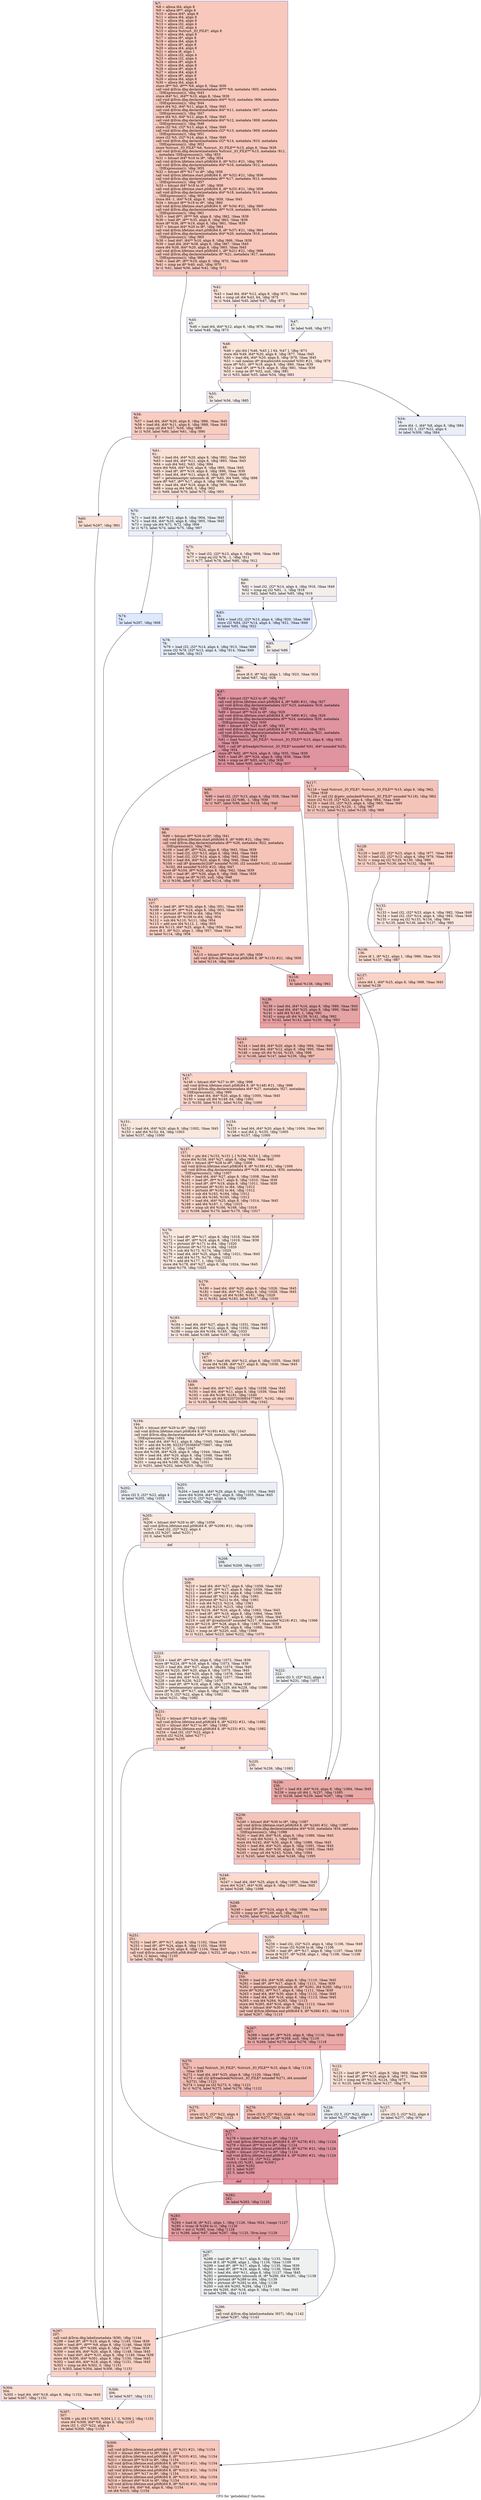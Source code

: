 digraph "CFG for 'getndelim2' function" {
	label="CFG for 'getndelim2' function";

	Node0x10cb920 [shape=record,color="#3d50c3ff", style=filled, fillcolor="#ed836670",label="{%7:\l  %8 = alloca i64, align 8\l  %9 = alloca i8**, align 8\l  %10 = alloca i64*, align 8\l  %11 = alloca i64, align 8\l  %12 = alloca i64, align 8\l  %13 = alloca i32, align 4\l  %14 = alloca i32, align 4\l  %15 = alloca %struct._IO_FILE*, align 8\l  %16 = alloca i64, align 8\l  %17 = alloca i8*, align 8\l  %18 = alloca i64, align 8\l  %19 = alloca i8*, align 8\l  %20 = alloca i64, align 8\l  %21 = alloca i8, align 1\l  %22 = alloca i32, align 4\l  %23 = alloca i32, align 4\l  %24 = alloca i8*, align 8\l  %25 = alloca i64, align 8\l  %26 = alloca i8*, align 8\l  %27 = alloca i64, align 8\l  %28 = alloca i8*, align 8\l  %29 = alloca i64, align 8\l  %30 = alloca i64, align 8\l  store i8** %0, i8*** %9, align 8, !tbaa !839\l  call void @llvm.dbg.declare(metadata i8*** %9, metadata !805, metadata\l... !DIExpression()), !dbg !843\l  store i64* %1, i64** %10, align 8, !tbaa !839\l  call void @llvm.dbg.declare(metadata i64** %10, metadata !806, metadata\l... !DIExpression()), !dbg !844\l  store i64 %2, i64* %11, align 8, !tbaa !845\l  call void @llvm.dbg.declare(metadata i64* %11, metadata !807, metadata\l... !DIExpression()), !dbg !847\l  store i64 %3, i64* %12, align 8, !tbaa !845\l  call void @llvm.dbg.declare(metadata i64* %12, metadata !808, metadata\l... !DIExpression()), !dbg !848\l  store i32 %4, i32* %13, align 4, !tbaa !849\l  call void @llvm.dbg.declare(metadata i32* %13, metadata !809, metadata\l... !DIExpression()), !dbg !851\l  store i32 %5, i32* %14, align 4, !tbaa !849\l  call void @llvm.dbg.declare(metadata i32* %14, metadata !810, metadata\l... !DIExpression()), !dbg !852\l  store %struct._IO_FILE* %6, %struct._IO_FILE** %15, align 8, !tbaa !839\l  call void @llvm.dbg.declare(metadata %struct._IO_FILE** %15, metadata !811,\l... metadata !DIExpression()), !dbg !853\l  %31 = bitcast i64* %16 to i8*, !dbg !854\l  call void @llvm.lifetime.start.p0i8(i64 8, i8* %31) #21, !dbg !854\l  call void @llvm.dbg.declare(metadata i64* %16, metadata !812, metadata\l... !DIExpression()), !dbg !855\l  %32 = bitcast i8** %17 to i8*, !dbg !856\l  call void @llvm.lifetime.start.p0i8(i64 8, i8* %32) #21, !dbg !856\l  call void @llvm.dbg.declare(metadata i8** %17, metadata !813, metadata\l... !DIExpression()), !dbg !857\l  %33 = bitcast i64* %18 to i8*, !dbg !858\l  call void @llvm.lifetime.start.p0i8(i64 8, i8* %33) #21, !dbg !858\l  call void @llvm.dbg.declare(metadata i64* %18, metadata !814, metadata\l... !DIExpression()), !dbg !859\l  store i64 -1, i64* %18, align 8, !dbg !859, !tbaa !845\l  %34 = bitcast i8** %19 to i8*, !dbg !860\l  call void @llvm.lifetime.start.p0i8(i64 8, i8* %34) #21, !dbg !860\l  call void @llvm.dbg.declare(metadata i8** %19, metadata !815, metadata\l... !DIExpression()), !dbg !861\l  %35 = load i8**, i8*** %9, align 8, !dbg !862, !tbaa !839\l  %36 = load i8*, i8** %35, align 8, !dbg !863, !tbaa !839\l  store i8* %36, i8** %19, align 8, !dbg !861, !tbaa !839\l  %37 = bitcast i64* %20 to i8*, !dbg !864\l  call void @llvm.lifetime.start.p0i8(i64 8, i8* %37) #21, !dbg !864\l  call void @llvm.dbg.declare(metadata i64* %20, metadata !816, metadata\l... !DIExpression()), !dbg !865\l  %38 = load i64*, i64** %10, align 8, !dbg !866, !tbaa !839\l  %39 = load i64, i64* %38, align 8, !dbg !867, !tbaa !845\l  store i64 %39, i64* %20, align 8, !dbg !865, !tbaa !845\l  call void @llvm.lifetime.start.p0i8(i64 1, i8* %21) #21, !dbg !868\l  call void @llvm.dbg.declare(metadata i8* %21, metadata !817, metadata\l... !DIExpression()), !dbg !869\l  %40 = load i8*, i8** %19, align 8, !dbg !870, !tbaa !839\l  %41 = icmp ne i8* %40, null, !dbg !870\l  br i1 %41, label %56, label %42, !dbg !872\l|{<s0>T|<s1>F}}"];
	Node0x10cb920:s0 -> Node0x10d1760;
	Node0x10cb920:s1 -> Node0x10cd4b0;
	Node0x10cd4b0 [shape=record,color="#3d50c3ff", style=filled, fillcolor="#f5c1a970",label="{%42:\l42:                                               \l  %43 = load i64, i64* %12, align 8, !dbg !873, !tbaa !845\l  %44 = icmp ult i64 %43, 64, !dbg !875\l  br i1 %44, label %45, label %47, !dbg !873\l|{<s0>T|<s1>F}}"];
	Node0x10cd4b0:s0 -> Node0x10d15d0;
	Node0x10cd4b0:s1 -> Node0x10d1620;
	Node0x10d15d0 [shape=record,color="#3d50c3ff", style=filled, fillcolor="#dedcdb70",label="{%45:\l45:                                               \l  %46 = load i64, i64* %12, align 8, !dbg !876, !tbaa !845\l  br label %48, !dbg !873\l}"];
	Node0x10d15d0 -> Node0x10d1670;
	Node0x10d1620 [shape=record,color="#3d50c3ff", style=filled, fillcolor="#dedcdb70",label="{%47:\l47:                                               \l  br label %48, !dbg !873\l}"];
	Node0x10d1620 -> Node0x10d1670;
	Node0x10d1670 [shape=record,color="#3d50c3ff", style=filled, fillcolor="#f5c1a970",label="{%48:\l48:                                               \l  %49 = phi i64 [ %46, %45 ], [ 64, %47 ], !dbg !873\l  store i64 %49, i64* %20, align 8, !dbg !877, !tbaa !845\l  %50 = load i64, i64* %20, align 8, !dbg !878, !tbaa !845\l  %51 = call noalias i8* @malloc(i64 noundef %50) #21, !dbg !879\l  store i8* %51, i8** %19, align 8, !dbg !880, !tbaa !839\l  %52 = load i8*, i8** %19, align 8, !dbg !881, !tbaa !839\l  %53 = icmp ne i8* %52, null, !dbg !881\l  br i1 %53, label %55, label %54, !dbg !883\l|{<s0>T|<s1>F}}"];
	Node0x10d1670:s0 -> Node0x10d1710;
	Node0x10d1670:s1 -> Node0x10d16c0;
	Node0x10d16c0 [shape=record,color="#3d50c3ff", style=filled, fillcolor="#d1dae970",label="{%54:\l54:                                               \l  store i64 -1, i64* %8, align 8, !dbg !884\l  store i32 1, i32* %22, align 4\l  br label %309, !dbg !884\l}"];
	Node0x10d16c0 -> Node0x10d2c00;
	Node0x10d1710 [shape=record,color="#3d50c3ff", style=filled, fillcolor="#ead5c970",label="{%55:\l55:                                               \l  br label %56, !dbg !885\l}"];
	Node0x10d1710 -> Node0x10d1760;
	Node0x10d1760 [shape=record,color="#3d50c3ff", style=filled, fillcolor="#f2907270",label="{%56:\l56:                                               \l  %57 = load i64, i64* %20, align 8, !dbg !886, !tbaa !845\l  %58 = load i64, i64* %11, align 8, !dbg !888, !tbaa !845\l  %59 = icmp ult i64 %57, %58, !dbg !889\l  br i1 %59, label %60, label %61, !dbg !890\l|{<s0>T|<s1>F}}"];
	Node0x10d1760:s0 -> Node0x10d17b0;
	Node0x10d1760:s1 -> Node0x10d1800;
	Node0x10d17b0 [shape=record,color="#3d50c3ff", style=filled, fillcolor="#f7bca170",label="{%60:\l60:                                               \l  br label %297, !dbg !891\l}"];
	Node0x10d17b0 -> Node0x10d2ac0;
	Node0x10d1800 [shape=record,color="#3d50c3ff", style=filled, fillcolor="#f7bca170",label="{%61:\l61:                                               \l  %62 = load i64, i64* %20, align 8, !dbg !892, !tbaa !845\l  %63 = load i64, i64* %11, align 8, !dbg !893, !tbaa !845\l  %64 = sub i64 %62, %63, !dbg !894\l  store i64 %64, i64* %16, align 8, !dbg !895, !tbaa !845\l  %65 = load i8*, i8** %19, align 8, !dbg !896, !tbaa !839\l  %66 = load i64, i64* %11, align 8, !dbg !897, !tbaa !845\l  %67 = getelementptr inbounds i8, i8* %65, i64 %66, !dbg !898\l  store i8* %67, i8** %17, align 8, !dbg !899, !tbaa !839\l  %68 = load i64, i64* %16, align 8, !dbg !900, !tbaa !845\l  %69 = icmp eq i64 %68, 0, !dbg !902\l  br i1 %69, label %70, label %75, !dbg !903\l|{<s0>T|<s1>F}}"];
	Node0x10d1800:s0 -> Node0x10d1850;
	Node0x10d1800:s1 -> Node0x10d18f0;
	Node0x10d1850 [shape=record,color="#3d50c3ff", style=filled, fillcolor="#d6dce470",label="{%70:\l70:                                               \l  %71 = load i64, i64* %12, align 8, !dbg !904, !tbaa !845\l  %72 = load i64, i64* %20, align 8, !dbg !905, !tbaa !845\l  %73 = icmp ule i64 %71, %72, !dbg !906\l  br i1 %73, label %74, label %75, !dbg !907\l|{<s0>T|<s1>F}}"];
	Node0x10d1850:s0 -> Node0x10d18a0;
	Node0x10d1850:s1 -> Node0x10d18f0;
	Node0x10d18a0 [shape=record,color="#3d50c3ff", style=filled, fillcolor="#b5cdfa70",label="{%74:\l74:                                               \l  br label %297, !dbg !908\l}"];
	Node0x10d18a0 -> Node0x10d2ac0;
	Node0x10d18f0 [shape=record,color="#3d50c3ff", style=filled, fillcolor="#f3c7b170",label="{%75:\l75:                                               \l  %76 = load i32, i32* %13, align 4, !dbg !909, !tbaa !849\l  %77 = icmp eq i32 %76, -1, !dbg !911\l  br i1 %77, label %78, label %80, !dbg !912\l|{<s0>T|<s1>F}}"];
	Node0x10d18f0:s0 -> Node0x10d1940;
	Node0x10d18f0:s1 -> Node0x10d1990;
	Node0x10d1940 [shape=record,color="#3d50c3ff", style=filled, fillcolor="#cbd8ee70",label="{%78:\l78:                                               \l  %79 = load i32, i32* %14, align 4, !dbg !913, !tbaa !849\l  store i32 %79, i32* %13, align 4, !dbg !914, !tbaa !849\l  br label %86, !dbg !915\l}"];
	Node0x10d1940 -> Node0x10d1a80;
	Node0x10d1990 [shape=record,color="#3d50c3ff", style=filled, fillcolor="#e5d8d170",label="{%80:\l80:                                               \l  %81 = load i32, i32* %14, align 4, !dbg !916, !tbaa !849\l  %82 = icmp eq i32 %81, -1, !dbg !918\l  br i1 %82, label %83, label %85, !dbg !919\l|{<s0>T|<s1>F}}"];
	Node0x10d1990:s0 -> Node0x10d19e0;
	Node0x10d1990:s1 -> Node0x10d1a30;
	Node0x10d19e0 [shape=record,color="#3d50c3ff", style=filled, fillcolor="#b5cdfa70",label="{%83:\l83:                                               \l  %84 = load i32, i32* %13, align 4, !dbg !920, !tbaa !849\l  store i32 %84, i32* %14, align 4, !dbg !921, !tbaa !849\l  br label %85, !dbg !922\l}"];
	Node0x10d19e0 -> Node0x10d1a30;
	Node0x10d1a30 [shape=record,color="#3d50c3ff", style=filled, fillcolor="#e5d8d170",label="{%85:\l85:                                               \l  br label %86\l}"];
	Node0x10d1a30 -> Node0x10d1a80;
	Node0x10d1a80 [shape=record,color="#3d50c3ff", style=filled, fillcolor="#f3c7b170",label="{%86:\l86:                                               \l  store i8 0, i8* %21, align 1, !dbg !923, !tbaa !924\l  br label %87, !dbg !926\l}"];
	Node0x10d1a80 -> Node0x10d1ad0;
	Node0x10d1ad0 [shape=record,color="#b70d28ff", style=filled, fillcolor="#b70d2870",label="{%87:\l87:                                               \l  %88 = bitcast i32* %23 to i8*, !dbg !927\l  call void @llvm.lifetime.start.p0i8(i64 4, i8* %88) #21, !dbg !927\l  call void @llvm.dbg.declare(metadata i32* %23, metadata !818, metadata\l... !DIExpression()), !dbg !928\l  %89 = bitcast i8** %24 to i8*, !dbg !929\l  call void @llvm.lifetime.start.p0i8(i64 8, i8* %89) #21, !dbg !929\l  call void @llvm.dbg.declare(metadata i8** %24, metadata !820, metadata\l... !DIExpression()), !dbg !930\l  %90 = bitcast i64* %25 to i8*, !dbg !931\l  call void @llvm.lifetime.start.p0i8(i64 8, i8* %90) #21, !dbg !931\l  call void @llvm.dbg.declare(metadata i64* %25, metadata !821, metadata\l... !DIExpression()), !dbg !932\l  %91 = load %struct._IO_FILE*, %struct._IO_FILE** %15, align 8, !dbg !933,\l... !tbaa !839\l  %92 = call i8* @freadptr(%struct._IO_FILE* noundef %91, i64* noundef %25),\l... !dbg !934\l  store i8* %92, i8** %24, align 8, !dbg !935, !tbaa !839\l  %93 = load i8*, i8** %24, align 8, !dbg !936, !tbaa !839\l  %94 = icmp ne i8* %93, null, !dbg !936\l  br i1 %94, label %95, label %117, !dbg !937\l|{<s0>T|<s1>F}}"];
	Node0x10d1ad0:s0 -> Node0x10d1b20;
	Node0x10d1ad0:s1 -> Node0x10d1cb0;
	Node0x10d1b20 [shape=record,color="#b70d28ff", style=filled, fillcolor="#d24b4070",label="{%95:\l95:                                               \l  %96 = load i32, i32* %13, align 4, !dbg !938, !tbaa !849\l  %97 = icmp ne i32 %96, -1, !dbg !939\l  br i1 %97, label %98, label %116, !dbg !940\l|{<s0>T|<s1>F}}"];
	Node0x10d1b20:s0 -> Node0x10d1b70;
	Node0x10d1b20:s1 -> Node0x10d1c60;
	Node0x10d1b70 [shape=record,color="#3d50c3ff", style=filled, fillcolor="#e8765c70",label="{%98:\l98:                                               \l  %99 = bitcast i8** %26 to i8*, !dbg !941\l  call void @llvm.lifetime.start.p0i8(i64 8, i8* %99) #21, !dbg !941\l  call void @llvm.dbg.declare(metadata i8** %26, metadata !822, metadata\l... !DIExpression()), !dbg !942\l  %100 = load i8*, i8** %24, align 8, !dbg !943, !tbaa !839\l  %101 = load i32, i32* %13, align 4, !dbg !944, !tbaa !849\l  %102 = load i32, i32* %14, align 4, !dbg !945, !tbaa !849\l  %103 = load i64, i64* %25, align 8, !dbg !946, !tbaa !845\l  %104 = call i8* @memchr2(i8* noundef %100, i32 noundef %101, i32 noundef\l... %102, i64 noundef %103) #22, !dbg !947\l  store i8* %104, i8** %26, align 8, !dbg !942, !tbaa !839\l  %105 = load i8*, i8** %26, align 8, !dbg !948, !tbaa !839\l  %106 = icmp ne i8* %105, null, !dbg !948\l  br i1 %106, label %107, label %114, !dbg !950\l|{<s0>T|<s1>F}}"];
	Node0x10d1b70:s0 -> Node0x10d1bc0;
	Node0x10d1b70:s1 -> Node0x10d1c10;
	Node0x10d1bc0 [shape=record,color="#3d50c3ff", style=filled, fillcolor="#f59c7d70",label="{%107:\l107:                                              \l  %108 = load i8*, i8** %26, align 8, !dbg !951, !tbaa !839\l  %109 = load i8*, i8** %24, align 8, !dbg !953, !tbaa !839\l  %110 = ptrtoint i8* %108 to i64, !dbg !954\l  %111 = ptrtoint i8* %109 to i64, !dbg !954\l  %112 = sub i64 %110, %111, !dbg !954\l  %113 = add nsw i64 %112, 1, !dbg !955\l  store i64 %113, i64* %25, align 8, !dbg !956, !tbaa !845\l  store i8 1, i8* %21, align 1, !dbg !957, !tbaa !924\l  br label %114, !dbg !958\l}"];
	Node0x10d1bc0 -> Node0x10d1c10;
	Node0x10d1c10 [shape=record,color="#3d50c3ff", style=filled, fillcolor="#e8765c70",label="{%114:\l114:                                              \l  %115 = bitcast i8** %26 to i8*, !dbg !959\l  call void @llvm.lifetime.end.p0i8(i64 8, i8* %115) #21, !dbg !959\l  br label %116, !dbg !960\l}"];
	Node0x10d1c10 -> Node0x10d1c60;
	Node0x10d1c60 [shape=record,color="#b70d28ff", style=filled, fillcolor="#d24b4070",label="{%116:\l116:                                              \l  br label %138, !dbg !961\l}"];
	Node0x10d1c60 -> Node0x10d1f30;
	Node0x10d1cb0 [shape=record,color="#3d50c3ff", style=filled, fillcolor="#e97a5f70",label="{%117:\l117:                                              \l  %118 = load %struct._IO_FILE*, %struct._IO_FILE** %15, align 8, !dbg !962,\l... !tbaa !839\l  %119 = call i32 @getc_unlocked(%struct._IO_FILE* noundef %118), !dbg !962\l  store i32 %119, i32* %23, align 4, !dbg !964, !tbaa !849\l  %120 = load i32, i32* %23, align 4, !dbg !965, !tbaa !849\l  %121 = icmp eq i32 %120, -1, !dbg !967\l  br i1 %121, label %122, label %128, !dbg !968\l|{<s0>T|<s1>F}}"];
	Node0x10d1cb0:s0 -> Node0x10d1d00;
	Node0x10d1cb0:s1 -> Node0x10d1df0;
	Node0x10d1d00 [shape=record,color="#3d50c3ff", style=filled, fillcolor="#f7bca170",label="{%122:\l122:                                              \l  %123 = load i8*, i8** %17, align 8, !dbg !969, !tbaa !839\l  %124 = load i8*, i8** %19, align 8, !dbg !972, !tbaa !839\l  %125 = icmp eq i8* %123, %124, !dbg !973\l  br i1 %125, label %126, label %127, !dbg !974\l|{<s0>T|<s1>F}}"];
	Node0x10d1d00:s0 -> Node0x10d1d50;
	Node0x10d1d00:s1 -> Node0x10d1da0;
	Node0x10d1d50 [shape=record,color="#3d50c3ff", style=filled, fillcolor="#d6dce470",label="{%126:\l126:                                              \l  store i32 5, i32* %22, align 4\l  br label %277, !dbg !975\l}"];
	Node0x10d1d50 -> Node0x10d2930;
	Node0x10d1da0 [shape=record,color="#3d50c3ff", style=filled, fillcolor="#eed0c070",label="{%127:\l127:                                              \l  store i32 3, i32* %22, align 4\l  br label %277, !dbg !976\l}"];
	Node0x10d1da0 -> Node0x10d2930;
	Node0x10d1df0 [shape=record,color="#3d50c3ff", style=filled, fillcolor="#f59c7d70",label="{%128:\l128:                                              \l  %129 = load i32, i32* %23, align 4, !dbg !977, !tbaa !849\l  %130 = load i32, i32* %13, align 4, !dbg !979, !tbaa !849\l  %131 = icmp eq i32 %129, %130, !dbg !980\l  br i1 %131, label %136, label %132, !dbg !981\l|{<s0>T|<s1>F}}"];
	Node0x10d1df0:s0 -> Node0x10d1e90;
	Node0x10d1df0:s1 -> Node0x10d1e40;
	Node0x10d1e40 [shape=record,color="#3d50c3ff", style=filled, fillcolor="#f3c7b170",label="{%132:\l132:                                              \l  %133 = load i32, i32* %23, align 4, !dbg !982, !tbaa !849\l  %134 = load i32, i32* %14, align 4, !dbg !983, !tbaa !849\l  %135 = icmp eq i32 %133, %134, !dbg !984\l  br i1 %135, label %136, label %137, !dbg !985\l|{<s0>T|<s1>F}}"];
	Node0x10d1e40:s0 -> Node0x10d1e90;
	Node0x10d1e40:s1 -> Node0x10d1ee0;
	Node0x10d1e90 [shape=record,color="#3d50c3ff", style=filled, fillcolor="#f7af9170",label="{%136:\l136:                                              \l  store i8 1, i8* %21, align 1, !dbg !986, !tbaa !924\l  br label %137, !dbg !987\l}"];
	Node0x10d1e90 -> Node0x10d1ee0;
	Node0x10d1ee0 [shape=record,color="#3d50c3ff", style=filled, fillcolor="#f59c7d70",label="{%137:\l137:                                              \l  store i64 1, i64* %25, align 8, !dbg !988, !tbaa !845\l  br label %138\l}"];
	Node0x10d1ee0 -> Node0x10d1f30;
	Node0x10d1f30 [shape=record,color="#b70d28ff", style=filled, fillcolor="#c32e3170",label="{%138:\l138:                                              \l  %139 = load i64, i64* %16, align 8, !dbg !989, !tbaa !845\l  %140 = load i64, i64* %25, align 8, !dbg !990, !tbaa !845\l  %141 = add i64 %140, 1, !dbg !991\l  %142 = icmp ult i64 %139, %141, !dbg !992\l  br i1 %142, label %143, label %236, !dbg !993\l|{<s0>T|<s1>F}}"];
	Node0x10d1f30:s0 -> Node0x10d1f80;
	Node0x10d1f30:s1 -> Node0x10d25c0;
	Node0x10d1f80 [shape=record,color="#3d50c3ff", style=filled, fillcolor="#e5705870",label="{%143:\l143:                                              \l  %144 = load i64, i64* %20, align 8, !dbg !994, !tbaa !845\l  %145 = load i64, i64* %12, align 8, !dbg !995, !tbaa !845\l  %146 = icmp ult i64 %144, %145, !dbg !996\l  br i1 %146, label %147, label %236, !dbg !997\l|{<s0>T|<s1>F}}"];
	Node0x10d1f80:s0 -> Node0x10d1fd0;
	Node0x10d1f80:s1 -> Node0x10d25c0;
	Node0x10d1fd0 [shape=record,color="#3d50c3ff", style=filled, fillcolor="#f6a38570",label="{%147:\l147:                                              \l  %148 = bitcast i64* %27 to i8*, !dbg !998\l  call void @llvm.lifetime.start.p0i8(i64 8, i8* %148) #21, !dbg !998\l  call void @llvm.dbg.declare(metadata i64* %27, metadata !827, metadata\l... !DIExpression()), !dbg !999\l  %149 = load i64, i64* %20, align 8, !dbg !1000, !tbaa !845\l  %150 = icmp ult i64 %149, 64, !dbg !1001\l  br i1 %150, label %151, label %154, !dbg !1000\l|{<s0>T|<s1>F}}"];
	Node0x10d1fd0:s0 -> Node0x10d2020;
	Node0x10d1fd0:s1 -> Node0x10d2070;
	Node0x10d2020 [shape=record,color="#3d50c3ff", style=filled, fillcolor="#f2cab570",label="{%151:\l151:                                              \l  %152 = load i64, i64* %20, align 8, !dbg !1002, !tbaa !845\l  %153 = add i64 %152, 64, !dbg !1003\l  br label %157, !dbg !1000\l}"];
	Node0x10d2020 -> Node0x10d20c0;
	Node0x10d2070 [shape=record,color="#3d50c3ff", style=filled, fillcolor="#f2cab570",label="{%154:\l154:                                              \l  %155 = load i64, i64* %20, align 8, !dbg !1004, !tbaa !845\l  %156 = mul i64 2, %155, !dbg !1005\l  br label %157, !dbg !1000\l}"];
	Node0x10d2070 -> Node0x10d20c0;
	Node0x10d20c0 [shape=record,color="#3d50c3ff", style=filled, fillcolor="#f6a38570",label="{%157:\l157:                                              \l  %158 = phi i64 [ %153, %151 ], [ %156, %154 ], !dbg !1000\l  store i64 %158, i64* %27, align 8, !dbg !999, !tbaa !845\l  %159 = bitcast i8** %28 to i8*, !dbg !1006\l  call void @llvm.lifetime.start.p0i8(i64 8, i8* %159) #21, !dbg !1006\l  call void @llvm.dbg.declare(metadata i8** %28, metadata !830, metadata\l... !DIExpression()), !dbg !1007\l  %160 = load i64, i64* %27, align 8, !dbg !1008, !tbaa !845\l  %161 = load i8*, i8** %17, align 8, !dbg !1010, !tbaa !839\l  %162 = load i8*, i8** %19, align 8, !dbg !1011, !tbaa !839\l  %163 = ptrtoint i8* %161 to i64, !dbg !1012\l  %164 = ptrtoint i8* %162 to i64, !dbg !1012\l  %165 = sub i64 %163, %164, !dbg !1012\l  %166 = sub i64 %160, %165, !dbg !1013\l  %167 = load i64, i64* %25, align 8, !dbg !1014, !tbaa !845\l  %168 = add i64 %167, 1, !dbg !1015\l  %169 = icmp ult i64 %166, %168, !dbg !1016\l  br i1 %169, label %170, label %179, !dbg !1017\l|{<s0>T|<s1>F}}"];
	Node0x10d20c0:s0 -> Node0x10d2110;
	Node0x10d20c0:s1 -> Node0x10d2160;
	Node0x10d2110 [shape=record,color="#3d50c3ff", style=filled, fillcolor="#f2cab570",label="{%170:\l170:                                              \l  %171 = load i8*, i8** %17, align 8, !dbg !1018, !tbaa !839\l  %172 = load i8*, i8** %19, align 8, !dbg !1019, !tbaa !839\l  %173 = ptrtoint i8* %171 to i64, !dbg !1020\l  %174 = ptrtoint i8* %172 to i64, !dbg !1020\l  %175 = sub i64 %173, %174, !dbg !1020\l  %176 = load i64, i64* %25, align 8, !dbg !1021, !tbaa !845\l  %177 = add i64 %175, %176, !dbg !1022\l  %178 = add i64 %177, 1, !dbg !1023\l  store i64 %178, i64* %27, align 8, !dbg !1024, !tbaa !845\l  br label %179, !dbg !1025\l}"];
	Node0x10d2110 -> Node0x10d2160;
	Node0x10d2160 [shape=record,color="#3d50c3ff", style=filled, fillcolor="#f6a38570",label="{%179:\l179:                                              \l  %180 = load i64, i64* %20, align 8, !dbg !1026, !tbaa !845\l  %181 = load i64, i64* %27, align 8, !dbg !1028, !tbaa !845\l  %182 = icmp ult i64 %180, %181, !dbg !1029\l  br i1 %182, label %183, label %187, !dbg !1030\l|{<s0>T|<s1>F}}"];
	Node0x10d2160:s0 -> Node0x10d21b0;
	Node0x10d2160:s1 -> Node0x10d2200;
	Node0x10d21b0 [shape=record,color="#3d50c3ff", style=filled, fillcolor="#f2cab570",label="{%183:\l183:                                              \l  %184 = load i64, i64* %27, align 8, !dbg !1031, !tbaa !845\l  %185 = load i64, i64* %12, align 8, !dbg !1032, !tbaa !845\l  %186 = icmp ule i64 %184, %185, !dbg !1033\l  br i1 %186, label %189, label %187, !dbg !1034\l|{<s0>T|<s1>F}}"];
	Node0x10d21b0:s0 -> Node0x10d2250;
	Node0x10d21b0:s1 -> Node0x10d2200;
	Node0x10d2200 [shape=record,color="#3d50c3ff", style=filled, fillcolor="#f7b59970",label="{%187:\l187:                                              \l  %188 = load i64, i64* %12, align 8, !dbg !1035, !tbaa !845\l  store i64 %188, i64* %27, align 8, !dbg !1036, !tbaa !845\l  br label %189, !dbg !1037\l}"];
	Node0x10d2200 -> Node0x10d2250;
	Node0x10d2250 [shape=record,color="#3d50c3ff", style=filled, fillcolor="#f6a38570",label="{%189:\l189:                                              \l  %190 = load i64, i64* %27, align 8, !dbg !1038, !tbaa !845\l  %191 = load i64, i64* %11, align 8, !dbg !1039, !tbaa !845\l  %192 = sub i64 %190, %191, !dbg !1040\l  %193 = icmp ult i64 9223372036854775807, %192, !dbg !1041\l  br i1 %193, label %194, label %209, !dbg !1042\l|{<s0>T|<s1>F}}"];
	Node0x10d2250:s0 -> Node0x10d22a0;
	Node0x10d2250:s1 -> Node0x10d2430;
	Node0x10d22a0 [shape=record,color="#3d50c3ff", style=filled, fillcolor="#f2cab570",label="{%194:\l194:                                              \l  %195 = bitcast i64* %29 to i8*, !dbg !1043\l  call void @llvm.lifetime.start.p0i8(i64 8, i8* %195) #21, !dbg !1043\l  call void @llvm.dbg.declare(metadata i64* %29, metadata !831, metadata\l... !DIExpression()), !dbg !1044\l  %196 = load i64, i64* %11, align 8, !dbg !1045, !tbaa !845\l  %197 = add i64 %196, 9223372036854775807, !dbg !1046\l  %198 = add i64 %197, 1, !dbg !1047\l  store i64 %198, i64* %29, align 8, !dbg !1044, !tbaa !845\l  %199 = load i64, i64* %20, align 8, !dbg !1048, !tbaa !845\l  %200 = load i64, i64* %29, align 8, !dbg !1050, !tbaa !845\l  %201 = icmp eq i64 %199, %200, !dbg !1051\l  br i1 %201, label %202, label %203, !dbg !1052\l|{<s0>T|<s1>F}}"];
	Node0x10d22a0:s0 -> Node0x10d22f0;
	Node0x10d22a0:s1 -> Node0x10d2340;
	Node0x10d22f0 [shape=record,color="#3d50c3ff", style=filled, fillcolor="#d6dce470",label="{%202:\l202:                                              \l  store i32 5, i32* %22, align 4\l  br label %205, !dbg !1053\l}"];
	Node0x10d22f0 -> Node0x10d2390;
	Node0x10d2340 [shape=record,color="#3d50c3ff", style=filled, fillcolor="#d6dce470",label="{%203:\l203:                                              \l  %204 = load i64, i64* %29, align 8, !dbg !1054, !tbaa !845\l  store i64 %204, i64* %27, align 8, !dbg !1055, !tbaa !845\l  store i32 0, i32* %22, align 4, !dbg !1056\l  br label %205, !dbg !1056\l}"];
	Node0x10d2340 -> Node0x10d2390;
	Node0x10d2390 [shape=record,color="#3d50c3ff", style=filled, fillcolor="#f2cab570",label="{%205:\l205:                                              \l  %206 = bitcast i64* %29 to i8*, !dbg !1056\l  call void @llvm.lifetime.end.p0i8(i64 8, i8* %206) #21, !dbg !1056\l  %207 = load i32, i32* %22, align 4\l  switch i32 %207, label %231 [\l    i32 0, label %208\l  ]\l|{<s0>def|<s1>0}}"];
	Node0x10d2390:s0 -> Node0x10d2520;
	Node0x10d2390:s1 -> Node0x10d23e0;
	Node0x10d23e0 [shape=record,color="#3d50c3ff", style=filled, fillcolor="#d6dce470",label="{%208:\l208:                                              \l  br label %209, !dbg !1057\l}"];
	Node0x10d23e0 -> Node0x10d2430;
	Node0x10d2430 [shape=record,color="#3d50c3ff", style=filled, fillcolor="#f7b59970",label="{%209:\l209:                                              \l  %210 = load i64, i64* %27, align 8, !dbg !1058, !tbaa !845\l  %211 = load i8*, i8** %17, align 8, !dbg !1059, !tbaa !839\l  %212 = load i8*, i8** %19, align 8, !dbg !1060, !tbaa !839\l  %213 = ptrtoint i8* %211 to i64, !dbg !1061\l  %214 = ptrtoint i8* %212 to i64, !dbg !1061\l  %215 = sub i64 %213, %214, !dbg !1061\l  %216 = sub i64 %210, %215, !dbg !1062\l  store i64 %216, i64* %16, align 8, !dbg !1063, !tbaa !845\l  %217 = load i8*, i8** %19, align 8, !dbg !1064, !tbaa !839\l  %218 = load i64, i64* %27, align 8, !dbg !1065, !tbaa !845\l  %219 = call i8* @realloc(i8* noundef %217, i64 noundef %218) #21, !dbg !1066\l  store i8* %219, i8** %28, align 8, !dbg !1067, !tbaa !839\l  %220 = load i8*, i8** %28, align 8, !dbg !1068, !tbaa !839\l  %221 = icmp ne i8* %220, null, !dbg !1068\l  br i1 %221, label %223, label %222, !dbg !1070\l|{<s0>T|<s1>F}}"];
	Node0x10d2430:s0 -> Node0x10d24d0;
	Node0x10d2430:s1 -> Node0x10d2480;
	Node0x10d2480 [shape=record,color="#3d50c3ff", style=filled, fillcolor="#dbdcde70",label="{%222:\l222:                                              \l  store i32 5, i32* %22, align 4\l  br label %231, !dbg !1071\l}"];
	Node0x10d2480 -> Node0x10d2520;
	Node0x10d24d0 [shape=record,color="#3d50c3ff", style=filled, fillcolor="#f1ccb870",label="{%223:\l223:                                              \l  %224 = load i8*, i8** %28, align 8, !dbg !1072, !tbaa !839\l  store i8* %224, i8** %19, align 8, !dbg !1073, !tbaa !839\l  %225 = load i64, i64* %27, align 8, !dbg !1074, !tbaa !845\l  store i64 %225, i64* %20, align 8, !dbg !1075, !tbaa !845\l  %226 = load i64, i64* %20, align 8, !dbg !1076, !tbaa !845\l  %227 = load i64, i64* %16, align 8, !dbg !1077, !tbaa !845\l  %228 = sub i64 %226, %227, !dbg !1078\l  %229 = load i8*, i8** %19, align 8, !dbg !1079, !tbaa !839\l  %230 = getelementptr inbounds i8, i8* %229, i64 %228, !dbg !1080\l  store i8* %230, i8** %17, align 8, !dbg !1081, !tbaa !839\l  store i32 0, i32* %22, align 4, !dbg !1082\l  br label %231, !dbg !1082\l}"];
	Node0x10d24d0 -> Node0x10d2520;
	Node0x10d2520 [shape=record,color="#3d50c3ff", style=filled, fillcolor="#f6a38570",label="{%231:\l231:                                              \l  %232 = bitcast i8** %28 to i8*, !dbg !1082\l  call void @llvm.lifetime.end.p0i8(i64 8, i8* %232) #21, !dbg !1082\l  %233 = bitcast i64* %27 to i8*, !dbg !1082\l  call void @llvm.lifetime.end.p0i8(i64 8, i8* %233) #21, !dbg !1082\l  %234 = load i32, i32* %22, align 4\l  switch i32 %234, label %277 [\l    i32 0, label %235\l  ]\l|{<s0>def|<s1>0}}"];
	Node0x10d2520:s0 -> Node0x10d2930;
	Node0x10d2520:s1 -> Node0x10d2570;
	Node0x10d2570 [shape=record,color="#3d50c3ff", style=filled, fillcolor="#f2cab570",label="{%235:\l235:                                              \l  br label %236, !dbg !1083\l}"];
	Node0x10d2570 -> Node0x10d25c0;
	Node0x10d25c0 [shape=record,color="#b70d28ff", style=filled, fillcolor="#ca3b3770",label="{%236:\l236:                                              \l  %237 = load i64, i64* %16, align 8, !dbg !1084, !tbaa !845\l  %238 = icmp ult i64 1, %237, !dbg !1085\l  br i1 %238, label %239, label %267, !dbg !1086\l|{<s0>T|<s1>F}}"];
	Node0x10d25c0:s0 -> Node0x10d2610;
	Node0x10d25c0:s1 -> Node0x10d27f0;
	Node0x10d2610 [shape=record,color="#3d50c3ff", style=filled, fillcolor="#e97a5f70",label="{%239:\l239:                                              \l  %240 = bitcast i64* %30 to i8*, !dbg !1087\l  call void @llvm.lifetime.start.p0i8(i64 8, i8* %240) #21, !dbg !1087\l  call void @llvm.dbg.declare(metadata i64* %30, metadata !834, metadata\l... !DIExpression()), !dbg !1088\l  %241 = load i64, i64* %16, align 8, !dbg !1089, !tbaa !845\l  %242 = sub i64 %241, 1, !dbg !1090\l  store i64 %242, i64* %30, align 8, !dbg !1088, !tbaa !845\l  %243 = load i64, i64* %25, align 8, !dbg !1091, !tbaa !845\l  %244 = load i64, i64* %30, align 8, !dbg !1093, !tbaa !845\l  %245 = icmp ult i64 %243, %244, !dbg !1094\l  br i1 %245, label %246, label %248, !dbg !1095\l|{<s0>T|<s1>F}}"];
	Node0x10d2610:s0 -> Node0x10d2660;
	Node0x10d2610:s1 -> Node0x10d26b0;
	Node0x10d2660 [shape=record,color="#3d50c3ff", style=filled, fillcolor="#f7ac8e70",label="{%246:\l246:                                              \l  %247 = load i64, i64* %25, align 8, !dbg !1096, !tbaa !845\l  store i64 %247, i64* %30, align 8, !dbg !1097, !tbaa !845\l  br label %248, !dbg !1098\l}"];
	Node0x10d2660 -> Node0x10d26b0;
	Node0x10d26b0 [shape=record,color="#3d50c3ff", style=filled, fillcolor="#e97a5f70",label="{%248:\l248:                                              \l  %249 = load i8*, i8** %24, align 8, !dbg !1099, !tbaa !839\l  %250 = icmp ne i8* %249, null, !dbg !1099\l  br i1 %250, label %251, label %255, !dbg !1101\l|{<s0>T|<s1>F}}"];
	Node0x10d26b0:s0 -> Node0x10d2700;
	Node0x10d26b0:s1 -> Node0x10d2750;
	Node0x10d2700 [shape=record,color="#3d50c3ff", style=filled, fillcolor="#f59c7d70",label="{%251:\l251:                                              \l  %252 = load i8*, i8** %17, align 8, !dbg !1102, !tbaa !839\l  %253 = load i8*, i8** %24, align 8, !dbg !1103, !tbaa !839\l  %254 = load i64, i64* %30, align 8, !dbg !1104, !tbaa !845\l  call void @llvm.memcpy.p0i8.p0i8.i64(i8* align 1 %252, i8* align 1 %253, i64\l... %254, i1 false), !dbg !1105\l  br label %259, !dbg !1105\l}"];
	Node0x10d2700 -> Node0x10d27a0;
	Node0x10d2750 [shape=record,color="#3d50c3ff", style=filled, fillcolor="#f7bca170",label="{%255:\l255:                                              \l  %256 = load i32, i32* %23, align 4, !dbg !1106, !tbaa !849\l  %257 = trunc i32 %256 to i8, !dbg !1106\l  %258 = load i8*, i8** %17, align 8, !dbg !1107, !tbaa !839\l  store i8 %257, i8* %258, align 1, !dbg !1108, !tbaa !1109\l  br label %259\l}"];
	Node0x10d2750 -> Node0x10d27a0;
	Node0x10d27a0 [shape=record,color="#3d50c3ff", style=filled, fillcolor="#e97a5f70",label="{%259:\l259:                                              \l  %260 = load i64, i64* %30, align 8, !dbg !1110, !tbaa !845\l  %261 = load i8*, i8** %17, align 8, !dbg !1111, !tbaa !839\l  %262 = getelementptr inbounds i8, i8* %261, i64 %260, !dbg !1111\l  store i8* %262, i8** %17, align 8, !dbg !1111, !tbaa !839\l  %263 = load i64, i64* %30, align 8, !dbg !1112, !tbaa !845\l  %264 = load i64, i64* %16, align 8, !dbg !1113, !tbaa !845\l  %265 = sub i64 %264, %263, !dbg !1113\l  store i64 %265, i64* %16, align 8, !dbg !1113, !tbaa !845\l  %266 = bitcast i64* %30 to i8*, !dbg !1114\l  call void @llvm.lifetime.end.p0i8(i64 8, i8* %266) #21, !dbg !1114\l  br label %267, !dbg !1115\l}"];
	Node0x10d27a0 -> Node0x10d27f0;
	Node0x10d27f0 [shape=record,color="#b70d28ff", style=filled, fillcolor="#ca3b3770",label="{%267:\l267:                                              \l  %268 = load i8*, i8** %24, align 8, !dbg !1116, !tbaa !839\l  %269 = icmp ne i8* %268, null, !dbg !1116\l  br i1 %269, label %270, label %276, !dbg !1118\l|{<s0>T|<s1>F}}"];
	Node0x10d27f0:s0 -> Node0x10d2840;
	Node0x10d27f0:s1 -> Node0x10d28e0;
	Node0x10d2840 [shape=record,color="#3d50c3ff", style=filled, fillcolor="#e1675170",label="{%270:\l270:                                              \l  %271 = load %struct._IO_FILE*, %struct._IO_FILE** %15, align 8, !dbg !1119,\l... !tbaa !839\l  %272 = load i64, i64* %25, align 8, !dbg !1120, !tbaa !845\l  %273 = call i32 @freadseek(%struct._IO_FILE* noundef %271, i64 noundef\l... %272), !dbg !1121\l  %274 = icmp ne i32 %273, 0, !dbg !1121\l  br i1 %274, label %275, label %276, !dbg !1122\l|{<s0>T|<s1>F}}"];
	Node0x10d2840:s0 -> Node0x10d2890;
	Node0x10d2840:s1 -> Node0x10d28e0;
	Node0x10d2890 [shape=record,color="#3d50c3ff", style=filled, fillcolor="#f08b6e70",label="{%275:\l275:                                              \l  store i32 5, i32* %22, align 4\l  br label %277, !dbg !1123\l}"];
	Node0x10d2890 -> Node0x10d2930;
	Node0x10d28e0 [shape=record,color="#3d50c3ff", style=filled, fillcolor="#e36c5570",label="{%276:\l276:                                              \l  store i32 0, i32* %22, align 4, !dbg !1124\l  br label %277, !dbg !1124\l}"];
	Node0x10d28e0 -> Node0x10d2930;
	Node0x10d2930 [shape=record,color="#b70d28ff", style=filled, fillcolor="#b70d2870",label="{%277:\l277:                                              \l  %278 = bitcast i64* %25 to i8*, !dbg !1124\l  call void @llvm.lifetime.end.p0i8(i64 8, i8* %278) #21, !dbg !1124\l  %279 = bitcast i8** %24 to i8*, !dbg !1124\l  call void @llvm.lifetime.end.p0i8(i64 8, i8* %279) #21, !dbg !1124\l  %280 = bitcast i32* %23 to i8*, !dbg !1124\l  call void @llvm.lifetime.end.p0i8(i64 4, i8* %280) #21, !dbg !1124\l  %281 = load i32, i32* %22, align 4\l  switch i32 %281, label %309 [\l    i32 0, label %282\l    i32 3, label %287\l    i32 5, label %296\l  ]\l|{<s0>def|<s1>0|<s2>3|<s3>5}}"];
	Node0x10d2930:s0 -> Node0x10d2c00;
	Node0x10d2930:s1 -> Node0x10d2980;
	Node0x10d2930:s2 -> Node0x10d2a20;
	Node0x10d2930:s3 -> Node0x10d2a70;
	Node0x10d2980 [shape=record,color="#b70d28ff", style=filled, fillcolor="#be242e70",label="{%282:\l282:                                              \l  br label %283, !dbg !1125\l}"];
	Node0x10d2980 -> Node0x10d29d0;
	Node0x10d29d0 [shape=record,color="#b70d28ff", style=filled, fillcolor="#be242e70",label="{%283:\l283:                                              \l  %284 = load i8, i8* %21, align 1, !dbg !1126, !tbaa !924, !range !1127\l  %285 = trunc i8 %284 to i1, !dbg !1126\l  %286 = xor i1 %285, true, !dbg !1128\l  br i1 %286, label %87, label %287, !dbg !1125, !llvm.loop !1129\l|{<s0>T|<s1>F}}"];
	Node0x10d29d0:s0 -> Node0x10d1ad0;
	Node0x10d29d0:s1 -> Node0x10d2a20;
	Node0x10d2a20 [shape=record,color="#3d50c3ff", style=filled, fillcolor="#dbdcde70",label="{%287:\l287:                                              \l  %288 = load i8*, i8** %17, align 8, !dbg !1133, !tbaa !839\l  store i8 0, i8* %288, align 1, !dbg !1134, !tbaa !1109\l  %289 = load i8*, i8** %17, align 8, !dbg !1135, !tbaa !839\l  %290 = load i8*, i8** %19, align 8, !dbg !1136, !tbaa !839\l  %291 = load i64, i64* %11, align 8, !dbg !1137, !tbaa !845\l  %292 = getelementptr inbounds i8, i8* %290, i64 %291, !dbg !1138\l  %293 = ptrtoint i8* %289 to i64, !dbg !1139\l  %294 = ptrtoint i8* %292 to i64, !dbg !1139\l  %295 = sub i64 %293, %294, !dbg !1139\l  store i64 %295, i64* %18, align 8, !dbg !1140, !tbaa !845\l  br label %296, !dbg !1141\l}"];
	Node0x10d2a20 -> Node0x10d2a70;
	Node0x10d2a70 [shape=record,color="#3d50c3ff", style=filled, fillcolor="#ecd3c570",label="{%296:\l296:                                              \l  call void @llvm.dbg.label(metadata !837), !dbg !1142\l  br label %297, !dbg !1143\l}"];
	Node0x10d2a70 -> Node0x10d2ac0;
	Node0x10d2ac0 [shape=record,color="#3d50c3ff", style=filled, fillcolor="#f4987a70",label="{%297:\l297:                                              \l  call void @llvm.dbg.label(metadata !838), !dbg !1144\l  %298 = load i8*, i8** %19, align 8, !dbg !1145, !tbaa !839\l  %299 = load i8**, i8*** %9, align 8, !dbg !1146, !tbaa !839\l  store i8* %298, i8** %299, align 8, !dbg !1147, !tbaa !839\l  %300 = load i64, i64* %20, align 8, !dbg !1148, !tbaa !845\l  %301 = load i64*, i64** %10, align 8, !dbg !1149, !tbaa !839\l  store i64 %300, i64* %301, align 8, !dbg !1150, !tbaa !845\l  %302 = load i64, i64* %18, align 8, !dbg !1151, !tbaa !845\l  %303 = icmp ne i64 %302, 0, !dbg !1151\l  br i1 %303, label %304, label %306, !dbg !1151\l|{<s0>T|<s1>F}}"];
	Node0x10d2ac0:s0 -> Node0x10d2b10;
	Node0x10d2ac0:s1 -> Node0x10d2b60;
	Node0x10d2b10 [shape=record,color="#3d50c3ff", style=filled, fillcolor="#f7b59970",label="{%304:\l304:                                              \l  %305 = load i64, i64* %18, align 8, !dbg !1152, !tbaa !845\l  br label %307, !dbg !1151\l}"];
	Node0x10d2b10 -> Node0x10d2bb0;
	Node0x10d2b60 [shape=record,color="#3d50c3ff", style=filled, fillcolor="#efcebd70",label="{%306:\l306:                                              \l  br label %307, !dbg !1151\l}"];
	Node0x10d2b60 -> Node0x10d2bb0;
	Node0x10d2bb0 [shape=record,color="#3d50c3ff", style=filled, fillcolor="#f4987a70",label="{%307:\l307:                                              \l  %308 = phi i64 [ %305, %304 ], [ -1, %306 ], !dbg !1151\l  store i64 %308, i64* %8, align 8, !dbg !1153\l  store i32 1, i32* %22, align 4\l  br label %309, !dbg !1153\l}"];
	Node0x10d2bb0 -> Node0x10d2c00;
	Node0x10d2c00 [shape=record,color="#3d50c3ff", style=filled, fillcolor="#ed836670",label="{%309:\l309:                                              \l  call void @llvm.lifetime.end.p0i8(i64 1, i8* %21) #21, !dbg !1154\l  %310 = bitcast i64* %20 to i8*, !dbg !1154\l  call void @llvm.lifetime.end.p0i8(i64 8, i8* %310) #21, !dbg !1154\l  %311 = bitcast i8** %19 to i8*, !dbg !1154\l  call void @llvm.lifetime.end.p0i8(i64 8, i8* %311) #21, !dbg !1154\l  %312 = bitcast i64* %18 to i8*, !dbg !1154\l  call void @llvm.lifetime.end.p0i8(i64 8, i8* %312) #21, !dbg !1154\l  %313 = bitcast i8** %17 to i8*, !dbg !1154\l  call void @llvm.lifetime.end.p0i8(i64 8, i8* %313) #21, !dbg !1154\l  %314 = bitcast i64* %16 to i8*, !dbg !1154\l  call void @llvm.lifetime.end.p0i8(i64 8, i8* %314) #21, !dbg !1154\l  %315 = load i64, i64* %8, align 8, !dbg !1154\l  ret i64 %315, !dbg !1154\l}"];
}

